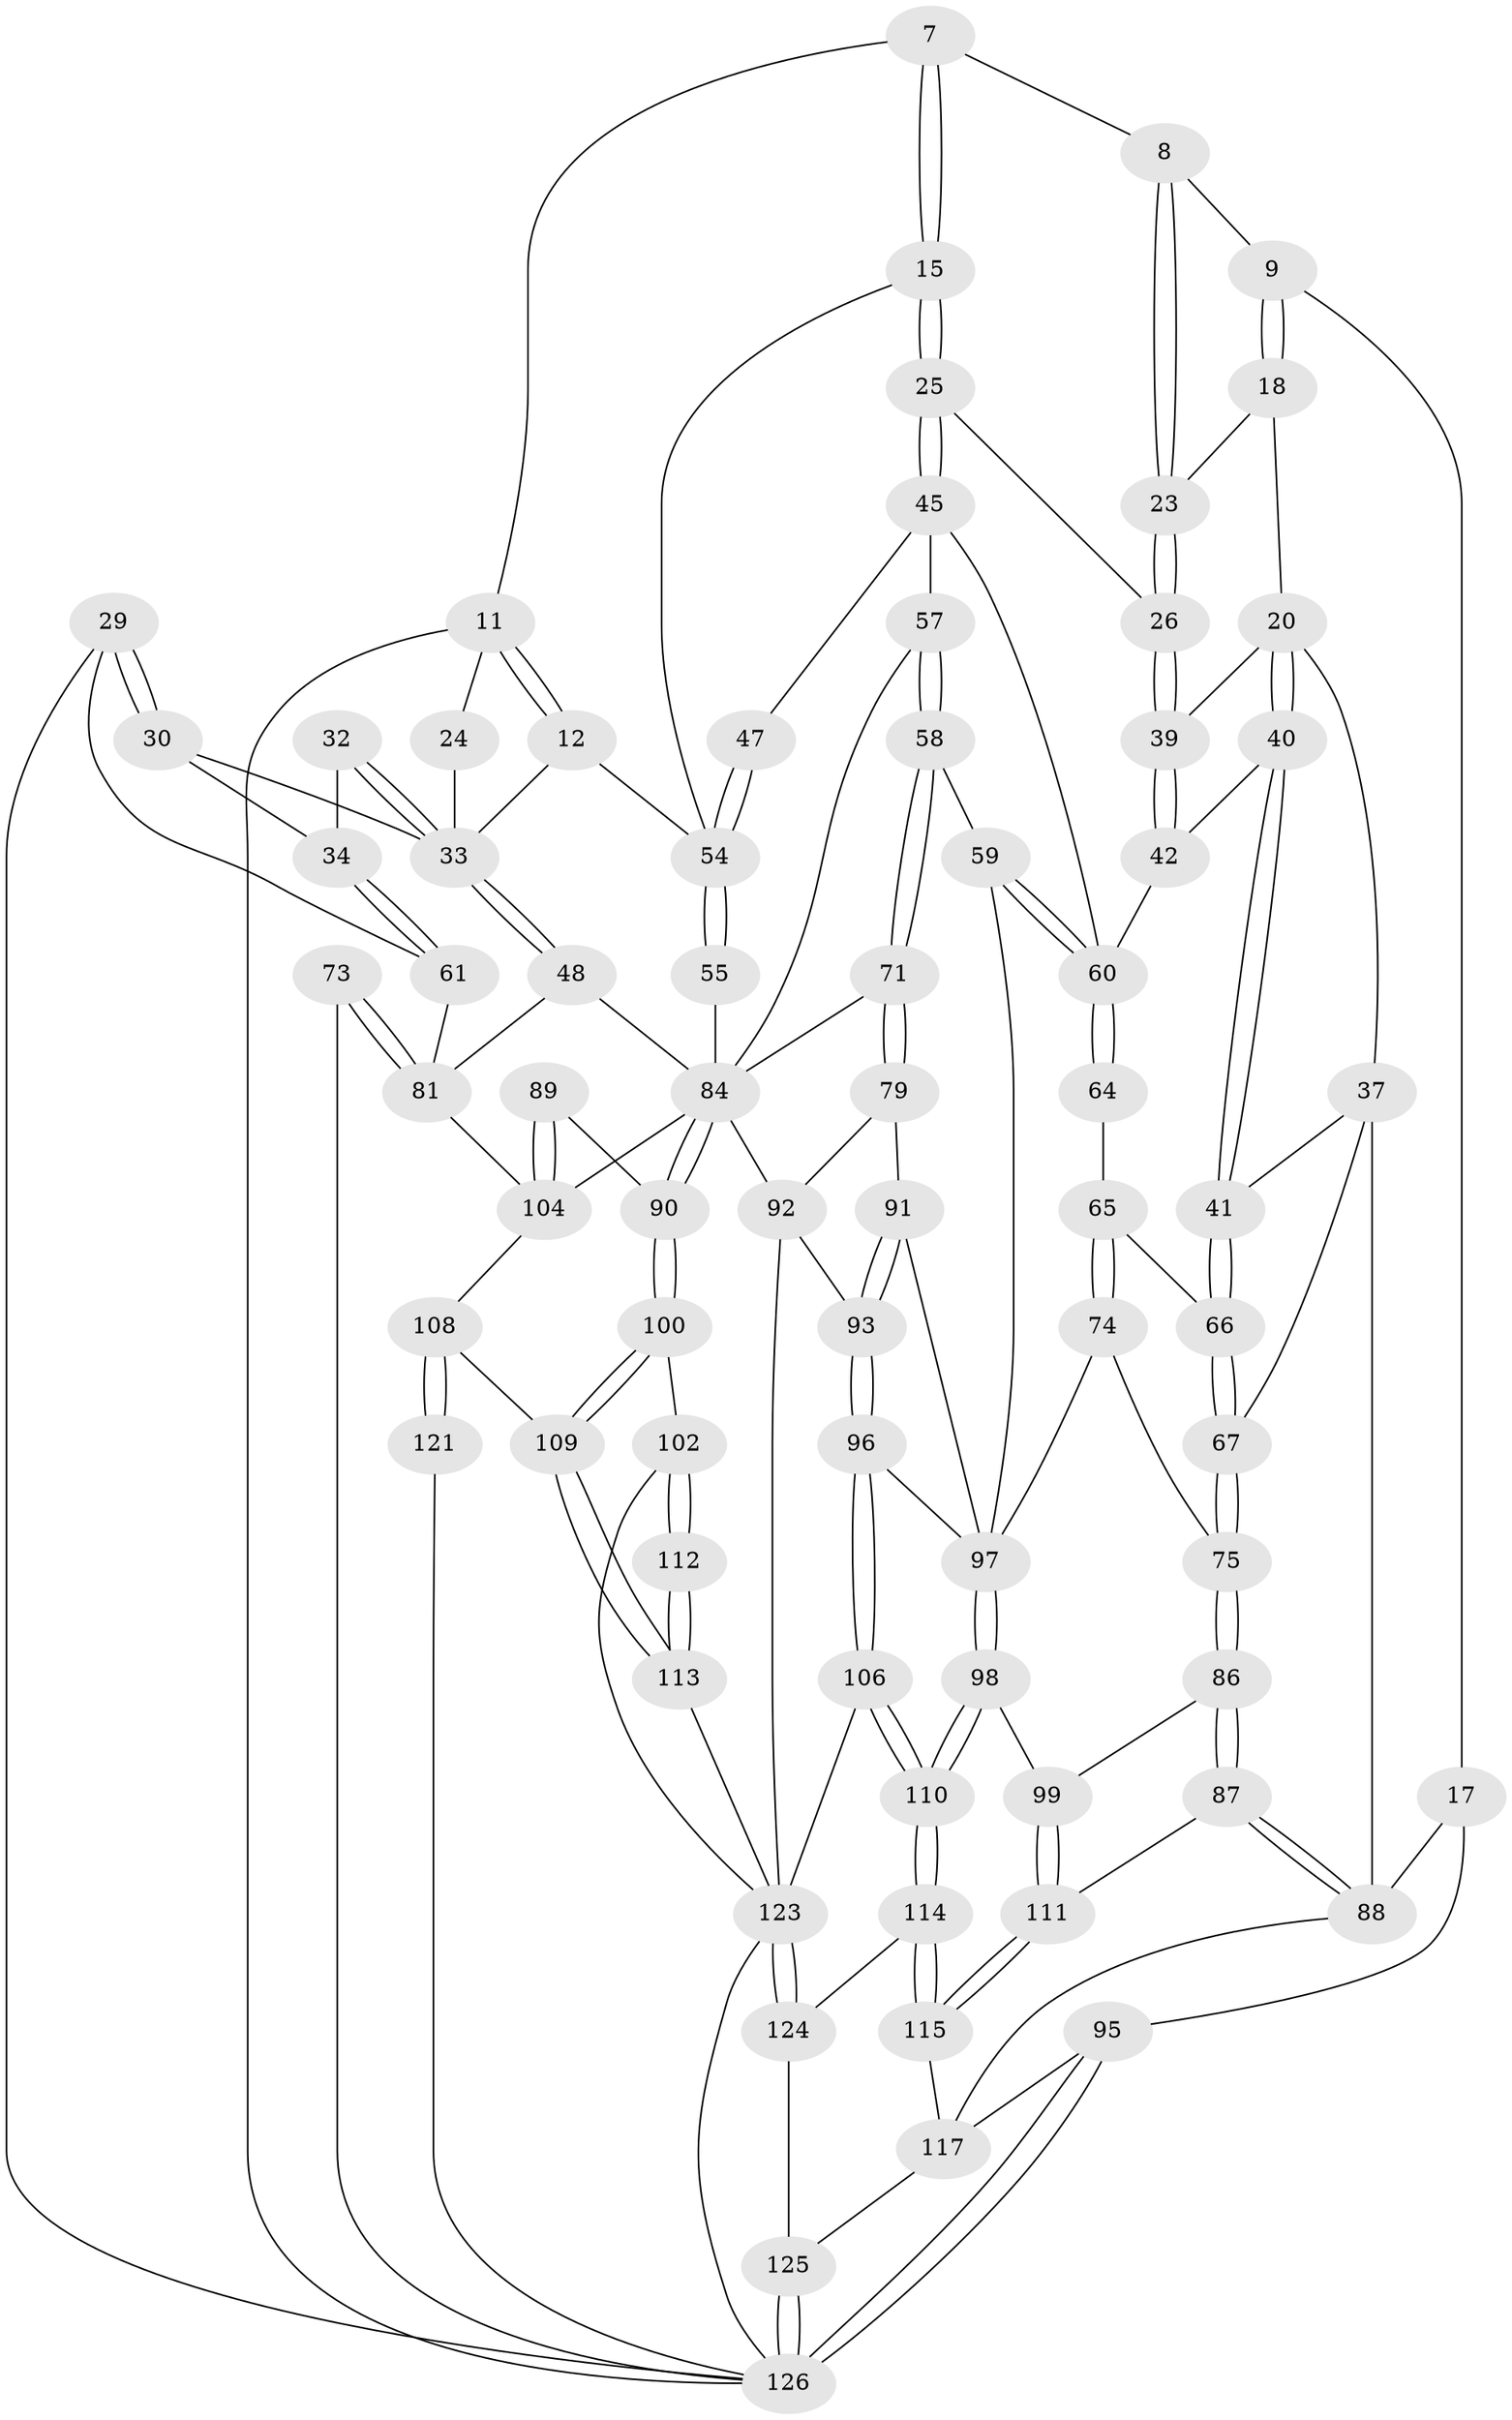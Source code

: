 // original degree distribution, {3: 0.015873015873015872, 4: 0.24603174603174602, 6: 0.23015873015873015, 5: 0.5079365079365079}
// Generated by graph-tools (version 1.1) at 2025/04/03/04/25 22:04:45]
// undirected, 75 vertices, 172 edges
graph export_dot {
graph [start="1"]
  node [color=gray90,style=filled];
  7 [pos="+0.4764387992190862+0",super="+1"];
  8 [pos="+0.35124996941999836+0.047907844647483544"];
  9 [pos="+0.19790103724657918+0"];
  11 [pos="+0.6939687899364948+0.04262312314882174",super="+3"];
  12 [pos="+0.6693331631833125+0.15749997297127"];
  15 [pos="+0.4898053346684074+0.11093892965004276"];
  17 [pos="+0+0.09735551440637787",super="+16+10"];
  18 [pos="+0.21877617033594723+0.06290089533422862"];
  20 [pos="+0.19133049791994658+0.1470823522532926",super="+19"];
  23 [pos="+0.31455586867839885+0.12521953965848684"];
  24 [pos="+0.8277651094522936+0.07965626140740294"];
  25 [pos="+0.4789942969124307+0.12491509732813698"];
  26 [pos="+0.3442796604984355+0.18913103610933724"];
  29 [pos="+1+0"];
  30 [pos="+0.8859907849912284+0.13693695060825292"];
  32 [pos="+0.8691573946802343+0.25275526331533"];
  33 [pos="+0.8282134909500818+0.30013227491109185",super="+28+31"];
  34 [pos="+0.8813200108730084+0.24223114300146395"];
  37 [pos="+0.018621205156347253+0.34861733834368974",super="+36"];
  39 [pos="+0.33543997175653767+0.20662768728745382"];
  40 [pos="+0.16449159629981383+0.2655760713094873"];
  41 [pos="+0.16404007370710008+0.2658931409466891"];
  42 [pos="+0.3255900730154635+0.2538854764288159"];
  45 [pos="+0.4887535736923975+0.2656697409516565",super="+44"];
  47 [pos="+0.5575645791711933+0.2611060555825245",super="+43"];
  48 [pos="+0.827044743696245+0.35199459799693744"];
  54 [pos="+0.5906405436899425+0.34439472723836634",super="+51+46"];
  55 [pos="+0.583554628777488+0.36850968098264086",super="+50"];
  57 [pos="+0.5258947897669659+0.34976014865582944"];
  58 [pos="+0.4242681408418107+0.39766641668653135"];
  59 [pos="+0.400191533748174+0.3972536656049182"];
  60 [pos="+0.3852417809204773+0.38565935418292074",super="+52+53"];
  61 [pos="+1+0.02571339275897514"];
  64 [pos="+0.3476435667269507+0.36737532891593355"];
  65 [pos="+0.32053099167359417+0.38580892548806844"];
  66 [pos="+0.2519526597526728+0.3818935162477887"];
  67 [pos="+0.13410165799005747+0.4403839678642207"];
  71 [pos="+0.5208473025319237+0.47040976965813586"];
  73 [pos="+1+0.6751293185097331"];
  74 [pos="+0.2584448221531972+0.5405238340706973"];
  75 [pos="+0.17453052627649795+0.5148200400159659"];
  79 [pos="+0.49747644283463877+0.5099490063316225"];
  81 [pos="+1+0.6732931111670123",super="+63+62"];
  84 [pos="+0.6513493192701787+0.573788012514176",super="+69+68+70+56"];
  86 [pos="+0.11612994012695767+0.5846062953949955"];
  87 [pos="+0+0.6622680497633567"];
  88 [pos="+0+0.6674722116750145",super="+38+35+22"];
  89 [pos="+0.7884926297140926+0.6263427852063983"];
  90 [pos="+0.6941926168860135+0.6497325939012749"];
  91 [pos="+0.45857966004086514+0.5743131502703107",super="+80"];
  92 [pos="+0.6080343447325005+0.5870792686566593",super="+85"];
  93 [pos="+0.46845285887404986+0.6150298768985178"];
  95 [pos="+0+1",super="+5"];
  96 [pos="+0.45145935160848877+0.6580654882611926"];
  97 [pos="+0.28710161126923794+0.6147594114171449",super="+78+77+76"];
  98 [pos="+0.25908078673615037+0.6851244566705927"];
  99 [pos="+0.21438799300873224+0.6877569749762577"];
  100 [pos="+0.6932496018097365+0.6762112712945326"];
  102 [pos="+0.5885149770472443+0.714973025116435",super="+101"];
  104 [pos="+1+0.6904271874248705",super="+83"];
  106 [pos="+0.463826797137329+0.7168887476482639"];
  108 [pos="+0.8174523417346599+0.7961207103665893",super="+107"];
  109 [pos="+0.8044191035601123+0.7938184856602198"];
  110 [pos="+0.31470418360378827+0.8154555459609001"];
  111 [pos="+0.11928541722248136+0.72744379334551"];
  112 [pos="+0.6353981104463999+0.8165714205330348"];
  113 [pos="+0.617691964052283+0.8896278294035054"];
  114 [pos="+0.30526163565865055+0.8551154008648973"];
  115 [pos="+0.15298260188029703+0.8387600675096459"];
  117 [pos="+0.07854364538009684+0.8946083470414895",super="+94"];
  121 [pos="+0.844093646549032+1"];
  123 [pos="+0.6004393878554323+1",super="+118"];
  124 [pos="+0.2812785983361303+0.9666275625528663",super="+119"];
  125 [pos="+0.24351772390487933+1"];
  126 [pos="+0.24157779281493397+1",super="+122+72"];
  7 -- 8;
  7 -- 15;
  7 -- 15;
  7 -- 11;
  8 -- 9;
  8 -- 23;
  8 -- 23;
  9 -- 18;
  9 -- 18;
  9 -- 17;
  11 -- 12;
  11 -- 12;
  11 -- 24 [weight=2];
  11 -- 126;
  12 -- 33;
  12 -- 54;
  15 -- 25;
  15 -- 25;
  15 -- 54;
  17 -- 95 [weight=2];
  17 -- 88 [weight=2];
  18 -- 23;
  18 -- 20;
  20 -- 40;
  20 -- 40;
  20 -- 39;
  20 -- 37;
  23 -- 26;
  23 -- 26;
  24 -- 33;
  25 -- 26;
  25 -- 45;
  25 -- 45;
  26 -- 39;
  26 -- 39;
  29 -- 30;
  29 -- 30;
  29 -- 61;
  29 -- 126;
  30 -- 34;
  30 -- 33;
  32 -- 33 [weight=2];
  32 -- 33;
  32 -- 34;
  33 -- 48;
  33 -- 48;
  34 -- 61;
  34 -- 61;
  37 -- 67;
  37 -- 88 [weight=2];
  37 -- 41;
  39 -- 42;
  39 -- 42;
  40 -- 41;
  40 -- 41;
  40 -- 42;
  41 -- 66;
  41 -- 66;
  42 -- 60;
  45 -- 57;
  45 -- 60;
  45 -- 47;
  47 -- 54 [weight=3];
  47 -- 54;
  48 -- 81;
  48 -- 84;
  54 -- 55 [weight=2];
  54 -- 55;
  55 -- 84 [weight=2];
  57 -- 58;
  57 -- 58;
  57 -- 84;
  58 -- 59;
  58 -- 71;
  58 -- 71;
  59 -- 60;
  59 -- 60;
  59 -- 97;
  60 -- 64 [weight=2];
  60 -- 64;
  61 -- 81;
  64 -- 65;
  65 -- 66;
  65 -- 74;
  65 -- 74;
  66 -- 67;
  66 -- 67;
  67 -- 75;
  67 -- 75;
  71 -- 79;
  71 -- 79;
  71 -- 84;
  73 -- 81 [weight=2];
  73 -- 81;
  73 -- 126;
  74 -- 75;
  74 -- 97;
  75 -- 86;
  75 -- 86;
  79 -- 91;
  79 -- 92;
  81 -- 104;
  84 -- 90;
  84 -- 90;
  84 -- 104;
  84 -- 92;
  86 -- 87;
  86 -- 87;
  86 -- 99;
  87 -- 88;
  87 -- 88;
  87 -- 111;
  88 -- 117;
  89 -- 90;
  89 -- 104 [weight=2];
  89 -- 104;
  90 -- 100;
  90 -- 100;
  91 -- 93;
  91 -- 93;
  91 -- 97 [weight=2];
  92 -- 93;
  92 -- 123;
  93 -- 96;
  93 -- 96;
  95 -- 126 [weight=3];
  95 -- 126;
  95 -- 117;
  96 -- 97;
  96 -- 106;
  96 -- 106;
  97 -- 98;
  97 -- 98;
  98 -- 99;
  98 -- 110;
  98 -- 110;
  99 -- 111;
  99 -- 111;
  100 -- 109;
  100 -- 109;
  100 -- 102;
  102 -- 112 [weight=2];
  102 -- 112;
  102 -- 123;
  104 -- 108;
  106 -- 110;
  106 -- 110;
  106 -- 123;
  108 -- 109;
  108 -- 121 [weight=2];
  108 -- 121;
  109 -- 113;
  109 -- 113;
  110 -- 114;
  110 -- 114;
  111 -- 115;
  111 -- 115;
  112 -- 113;
  112 -- 113;
  113 -- 123;
  114 -- 115;
  114 -- 115;
  114 -- 124;
  115 -- 117;
  117 -- 125;
  121 -- 126;
  123 -- 124 [weight=2];
  123 -- 124;
  123 -- 126;
  124 -- 125;
  125 -- 126;
  125 -- 126;
}
